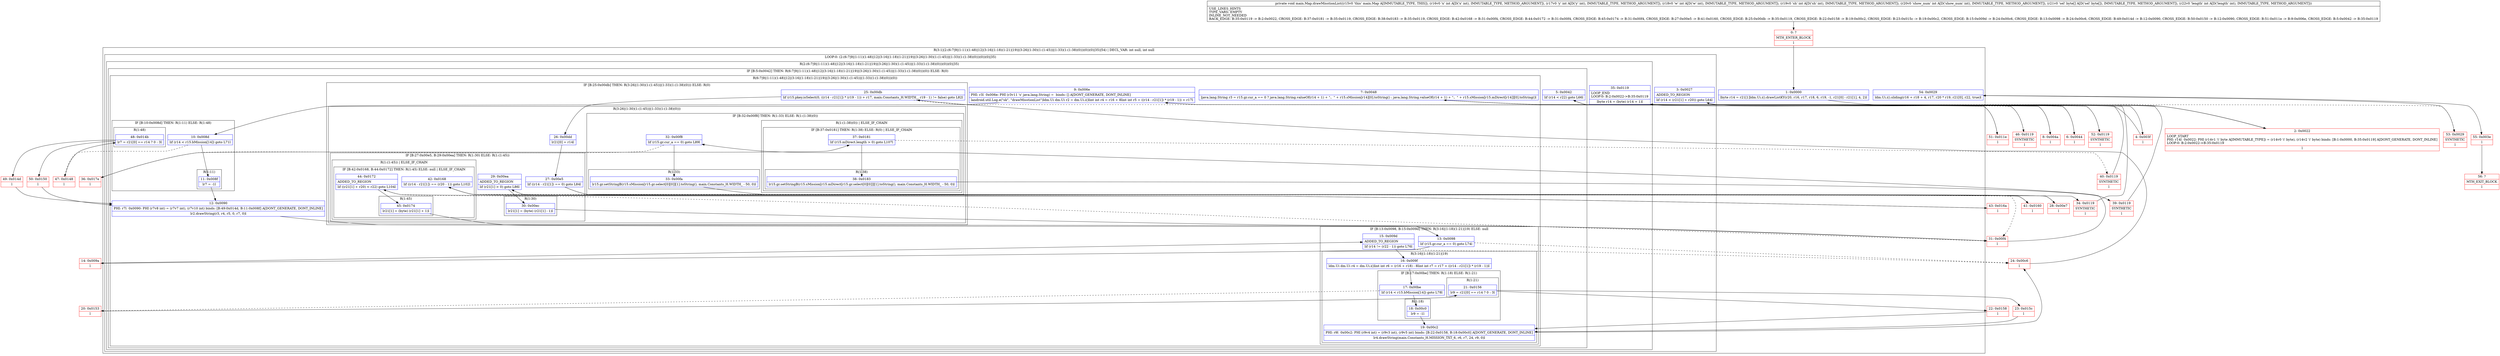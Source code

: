 digraph "CFG formain.Map.drawMisstionList(IIIII[BI)V" {
subgraph cluster_Region_385132695 {
label = "R(3:1|(2:(6:7|9|(1:11)(1:48)|12|(3:16|(1:18)(1:21)|19)|(3:26|(1:30)(1:(1:45))|(1:33)(1:(1:38)(0)))(0))(0)|35)|54) | DECL_VAR: int null, int null\l";
node [shape=record,color=blue];
Node_1 [shape=record,label="{1\:\ 0x0000|lbyte r14 = r21[1]ldm.Ui.i().drawListKY(r20, r16, r17, r18, 6, r19, \-1, r21[0] \- r21[1], 4, 2)l}"];
subgraph cluster_LoopRegion_883705007 {
label = "LOOP:0: (2:(6:7|9|(1:11)(1:48)|12|(3:16|(1:18)(1:21)|19)|(3:26|(1:30)(1:(1:45))|(1:33)(1:(1:38)(0)))(0))(0)|35)";
node [shape=record,color=blue];
Node_3 [shape=record,label="{3\:\ 0x0027|ADDED_TO_REGION\l|lif (r14 \< (r21[1] + r20)) goto L64l}"];
subgraph cluster_Region_961636865 {
label = "R(2:(6:7|9|(1:11)(1:48)|12|(3:16|(1:18)(1:21)|19)|(3:26|(1:30)(1:(1:45))|(1:33)(1:(1:38)(0)))(0))(0)|35)";
node [shape=record,color=blue];
subgraph cluster_IfRegion_1865703790 {
label = "IF [B:5:0x0042] THEN: R(6:7|9|(1:11)(1:48)|12|(3:16|(1:18)(1:21)|19)|(3:26|(1:30)(1:(1:45))|(1:33)(1:(1:38)(0)))(0)) ELSE: R(0)";
node [shape=record,color=blue];
Node_5 [shape=record,label="{5\:\ 0x0042|lif (r14 \< r22) goto L66l}"];
subgraph cluster_Region_1547164687 {
label = "R(6:7|9|(1:11)(1:48)|12|(3:16|(1:18)(1:21)|19)|(3:26|(1:30)(1:(1:45))|(1:33)(1:(1:38)(0)))(0))";
node [shape=record,color=blue];
Node_7 [shape=record,label="{7\:\ 0x0048|ljava.lang.String r3 = r15.gr.cur_a == 0 ? java.lang.String.valueOf(r14 + 1) + \"、\" + r15.sMission[r14][0].toString() : java.lang.String.valueOf(r14 + 1) + \"、\" + r15.sMission[r15.mDirect[r14]][0].toString()l}"];
Node_9 [shape=record,label="{9\:\ 0x006e|PHI: r3l  0x006e: PHI (r3v11 's' java.lang.String) =  binds: [] A[DONT_GENERATE, DONT_INLINE]\l|landroid.util.Log.e(\"sk\", \"drawMisstionList\")ldm.Ui dm.Ui r2 = dm.Ui.i()lint int r4 = r16 + 8lint int r5 = ((r14 \- r21[1]) * (r19 \- 1)) + r17l}"];
subgraph cluster_IfRegion_1854190826 {
label = "IF [B:10:0x008d] THEN: R(1:11) ELSE: R(1:48)";
node [shape=record,color=blue];
Node_10 [shape=record,label="{10\:\ 0x008d|lif (r14 \< r15.bMission[14]) goto L71l}"];
subgraph cluster_Region_783215160 {
label = "R(1:11)";
node [shape=record,color=blue];
Node_11 [shape=record,label="{11\:\ 0x008f|lr7 = \-1l}"];
}
subgraph cluster_Region_945495209 {
label = "R(1:48)";
node [shape=record,color=blue];
Node_48 [shape=record,label="{48\:\ 0x014b|lr7 = r21[0] == r14 ? 0 : 3l}"];
}
}
Node_12 [shape=record,label="{12\:\ 0x0090|PHI: r7l  0x0090: PHI (r7v8 int) = (r7v7 int), (r7v10 int) binds: [B:49:0x014d, B:11:0x008f] A[DONT_GENERATE, DONT_INLINE]\l|lr2.drawString(r3, r4, r5, 0, r7, 0)l}"];
subgraph cluster_IfRegion_1948788189 {
label = "IF [B:13:0x0098, B:15:0x009d] THEN: R(3:16|(1:18)(1:21)|19) ELSE: null";
node [shape=record,color=blue];
Node_13 [shape=record,label="{13\:\ 0x0098|lif (r15.gr.cur_a == 0) goto L74l}"];
Node_15 [shape=record,label="{15\:\ 0x009d|ADDED_TO_REGION\l|lif (r14 != (r22 \- 1)) goto L76l}"];
subgraph cluster_Region_371017971 {
label = "R(3:16|(1:18)(1:21)|19)";
node [shape=record,color=blue];
Node_16 [shape=record,label="{16\:\ 0x009f|ldm.Ui dm.Ui r4 = dm.Ui.i()lint int r6 = (r16 + r18) \- 8lint int r7 = r17 + ((r14 \- r21[1]) * (r19 \- 1))l}"];
subgraph cluster_IfRegion_1576373566 {
label = "IF [B:17:0x00be] THEN: R(1:18) ELSE: R(1:21)";
node [shape=record,color=blue];
Node_17 [shape=record,label="{17\:\ 0x00be|lif (r14 \< r15.bMission[14]) goto L78l}"];
subgraph cluster_Region_734688766 {
label = "R(1:18)";
node [shape=record,color=blue];
Node_18 [shape=record,label="{18\:\ 0x00c0|lr9 = \-1l}"];
}
subgraph cluster_Region_1026260093 {
label = "R(1:21)";
node [shape=record,color=blue];
Node_21 [shape=record,label="{21\:\ 0x0156|lr9 = r21[0] == r14 ? 0 : 3l}"];
}
}
Node_19 [shape=record,label="{19\:\ 0x00c2|PHI: r9l  0x00c2: PHI (r9v4 int) = (r9v3 int), (r9v5 int) binds: [B:22:0x0158, B:18:0x00c0] A[DONT_GENERATE, DONT_INLINE]\l|lr4.drawString(main.Constants_H.MISSION_TXT_6, r6, r7, 24, r9, 0)l}"];
}
}
subgraph cluster_IfRegion_144220360 {
label = "IF [B:25:0x00db] THEN: R(3:26|(1:30)(1:(1:45))|(1:33)(1:(1:38)(0))) ELSE: R(0)";
node [shape=record,color=blue];
Node_25 [shape=record,label="{25\:\ 0x00db|lif (r15.pkey.isSelect(0, ((r14 \- r21[1]) * (r19 \- 1)) + r17, main.Constants_H.WIDTH_, r19 \- 1) != false) goto L82l}"];
subgraph cluster_Region_1950231544 {
label = "R(3:26|(1:30)(1:(1:45))|(1:33)(1:(1:38)(0)))";
node [shape=record,color=blue];
Node_26 [shape=record,label="{26\:\ 0x00dd|lr21[0] = r14l}"];
subgraph cluster_IfRegion_97768508 {
label = "IF [B:27:0x00e5, B:29:0x00ea] THEN: R(1:30) ELSE: R(1:(1:45))";
node [shape=record,color=blue];
Node_27 [shape=record,label="{27\:\ 0x00e5|lif ((r14 \- r21[1]) == 0) goto L84l}"];
Node_29 [shape=record,label="{29\:\ 0x00ea|ADDED_TO_REGION\l|lif (r21[1] \> 0) goto L86l}"];
subgraph cluster_Region_1246489055 {
label = "R(1:30)";
node [shape=record,color=blue];
Node_30 [shape=record,label="{30\:\ 0x00ec|lr21[1] = (byte) (r21[1] \- 1)l}"];
}
subgraph cluster_Region_670817166 {
label = "R(1:(1:45)) | ELSE_IF_CHAIN\l";
node [shape=record,color=blue];
subgraph cluster_IfRegion_1677564015 {
label = "IF [B:42:0x0168, B:44:0x0172] THEN: R(1:45) ELSE: null | ELSE_IF_CHAIN\l";
node [shape=record,color=blue];
Node_42 [shape=record,label="{42\:\ 0x0168|lif ((r14 \- r21[1]) == (r20 \- 1)) goto L102l}"];
Node_44 [shape=record,label="{44\:\ 0x0172|ADDED_TO_REGION\l|lif ((r21[1] + r20) \< r22) goto L104l}"];
subgraph cluster_Region_1590812151 {
label = "R(1:45)";
node [shape=record,color=blue];
Node_45 [shape=record,label="{45\:\ 0x0174|lr21[1] = (byte) (r21[1] + 1)l}"];
}
}
}
}
subgraph cluster_IfRegion_1300170611 {
label = "IF [B:32:0x00f8] THEN: R(1:33) ELSE: R(1:(1:38)(0))";
node [shape=record,color=blue];
Node_32 [shape=record,label="{32\:\ 0x00f8|lif (r15.gr.cur_a == 0) goto L89l}"];
subgraph cluster_Region_1492064786 {
label = "R(1:33)";
node [shape=record,color=blue];
Node_33 [shape=record,label="{33\:\ 0x00fa|lr15.gr.setStringB(r15.sMission[r15.gr.select[0][0]][1].toString(), main.Constants_H.WIDTH_ \- 50, 0)l}"];
}
subgraph cluster_Region_565284138 {
label = "R(1:(1:38)(0)) | ELSE_IF_CHAIN\l";
node [shape=record,color=blue];
subgraph cluster_IfRegion_1910489742 {
label = "IF [B:37:0x0181] THEN: R(1:38) ELSE: R(0) | ELSE_IF_CHAIN\l";
node [shape=record,color=blue];
Node_37 [shape=record,label="{37\:\ 0x0181|lif (r15.mDirect.length \> 0) goto L107l}"];
subgraph cluster_Region_1143867225 {
label = "R(1:38)";
node [shape=record,color=blue];
Node_38 [shape=record,label="{38\:\ 0x0183|lr15.gr.setStringB(r15.sMission[r15.mDirect[r15.gr.select[0][0]]][1].toString(), main.Constants_H.WIDTH_ \- 50, 0)l}"];
}
subgraph cluster_Region_1689369156 {
label = "R(0)";
node [shape=record,color=blue];
}
}
}
}
}
subgraph cluster_Region_1229234981 {
label = "R(0)";
node [shape=record,color=blue];
}
}
}
subgraph cluster_Region_1182843697 {
label = "R(0)";
node [shape=record,color=blue];
}
}
Node_35 [shape=record,label="{35\:\ 0x0119|LOOP_END\lLOOP:0: B:2:0x0022\-\>B:35:0x0119\l|lbyte r14 = (byte) (r14 + 1)l}"];
}
}
Node_54 [shape=record,label="{54\:\ 0x0029|ldm.Ui.i().sliding(r16 + r18 + 4, r17, r20 * r19, r21[0], r22, true)l}"];
}
Node_0 [shape=record,color=red,label="{0\:\ ?|MTH_ENTER_BLOCK\l|l}"];
Node_2 [shape=record,color=red,label="{2\:\ 0x0022|LOOP_START\lPHI: r14l  0x0022: PHI (r14v1 'i' byte A[IMMUTABLE_TYPE]) = (r14v0 'i' byte), (r14v2 'i' byte) binds: [B:1:0x0000, B:35:0x0119] A[DONT_GENERATE, DONT_INLINE]\lLOOP:0: B:2:0x0022\-\>B:35:0x0119\l|l}"];
Node_4 [shape=record,color=red,label="{4\:\ 0x003f|l}"];
Node_6 [shape=record,color=red,label="{6\:\ 0x0044|l}"];
Node_8 [shape=record,color=red,label="{8\:\ 0x004a|l}"];
Node_14 [shape=record,color=red,label="{14\:\ 0x009a|l}"];
Node_20 [shape=record,color=red,label="{20\:\ 0x0153|l}"];
Node_22 [shape=record,color=red,label="{22\:\ 0x0158|l}"];
Node_23 [shape=record,color=red,label="{23\:\ 0x015c|l}"];
Node_24 [shape=record,color=red,label="{24\:\ 0x00c6|l}"];
Node_28 [shape=record,color=red,label="{28\:\ 0x00e7|l}"];
Node_31 [shape=record,color=red,label="{31\:\ 0x00f4|l}"];
Node_34 [shape=record,color=red,label="{34\:\ 0x0119|SYNTHETIC\l|l}"];
Node_36 [shape=record,color=red,label="{36\:\ 0x017e|l}"];
Node_39 [shape=record,color=red,label="{39\:\ 0x0119|SYNTHETIC\l|l}"];
Node_40 [shape=record,color=red,label="{40\:\ 0x0119|SYNTHETIC\l|l}"];
Node_41 [shape=record,color=red,label="{41\:\ 0x0160|l}"];
Node_43 [shape=record,color=red,label="{43\:\ 0x016a|l}"];
Node_46 [shape=record,color=red,label="{46\:\ 0x0119|SYNTHETIC\l|l}"];
Node_47 [shape=record,color=red,label="{47\:\ 0x0148|l}"];
Node_49 [shape=record,color=red,label="{49\:\ 0x014d|l}"];
Node_50 [shape=record,color=red,label="{50\:\ 0x0150|l}"];
Node_51 [shape=record,color=red,label="{51\:\ 0x011e|l}"];
Node_52 [shape=record,color=red,label="{52\:\ 0x0119|SYNTHETIC\l|l}"];
Node_53 [shape=record,color=red,label="{53\:\ 0x0029|SYNTHETIC\l|l}"];
Node_55 [shape=record,color=red,label="{55\:\ 0x003e|l}"];
Node_56 [shape=record,color=red,label="{56\:\ ?|MTH_EXIT_BLOCK\l|l}"];
MethodNode[shape=record,label="{private void main.Map.drawMisstionList((r15v0 'this' main.Map A[IMMUTABLE_TYPE, THIS]), (r16v0 'x' int A[D('x' int), IMMUTABLE_TYPE, METHOD_ARGUMENT]), (r17v0 'y' int A[D('y' int), IMMUTABLE_TYPE, METHOD_ARGUMENT]), (r18v0 'w' int A[D('w' int), IMMUTABLE_TYPE, METHOD_ARGUMENT]), (r19v0 'sh' int A[D('sh' int), IMMUTABLE_TYPE, METHOD_ARGUMENT]), (r20v0 'show_num' int A[D('show_num' int), IMMUTABLE_TYPE, METHOD_ARGUMENT]), (r21v0 'sel' byte[] A[D('sel' byte[]), IMMUTABLE_TYPE, METHOD_ARGUMENT]), (r22v0 'length' int A[D('length' int), IMMUTABLE_TYPE, METHOD_ARGUMENT]))  | USE_LINES_HINTS\lTYPE_VARS: EMPTY\lINLINE_NOT_NEEDED\lBACK_EDGE: B:35:0x0119 \-\> B:2:0x0022, CROSS_EDGE: B:37:0x0181 \-\> B:35:0x0119, CROSS_EDGE: B:38:0x0183 \-\> B:35:0x0119, CROSS_EDGE: B:42:0x0168 \-\> B:31:0x00f4, CROSS_EDGE: B:44:0x0172 \-\> B:31:0x00f4, CROSS_EDGE: B:45:0x0174 \-\> B:31:0x00f4, CROSS_EDGE: B:27:0x00e5 \-\> B:41:0x0160, CROSS_EDGE: B:25:0x00db \-\> B:35:0x0119, CROSS_EDGE: B:22:0x0158 \-\> B:19:0x00c2, CROSS_EDGE: B:23:0x015c \-\> B:19:0x00c2, CROSS_EDGE: B:15:0x009d \-\> B:24:0x00c6, CROSS_EDGE: B:13:0x0098 \-\> B:24:0x00c6, CROSS_EDGE: B:49:0x014d \-\> B:12:0x0090, CROSS_EDGE: B:50:0x0150 \-\> B:12:0x0090, CROSS_EDGE: B:51:0x011e \-\> B:9:0x006e, CROSS_EDGE: B:5:0x0042 \-\> B:35:0x0119\l}"];
MethodNode -> Node_0;
Node_1 -> Node_2;
Node_3 -> Node_4;
Node_3 -> Node_53[style=dashed];
Node_5 -> Node_6;
Node_5 -> Node_52[style=dashed];
Node_7 -> Node_8;
Node_7 -> Node_51;
Node_9 -> Node_10;
Node_10 -> Node_11;
Node_10 -> Node_47[style=dashed];
Node_11 -> Node_12;
Node_48 -> Node_49;
Node_48 -> Node_50;
Node_12 -> Node_13;
Node_13 -> Node_14;
Node_13 -> Node_24[style=dashed];
Node_15 -> Node_16;
Node_15 -> Node_24[style=dashed];
Node_16 -> Node_17;
Node_17 -> Node_18;
Node_17 -> Node_20[style=dashed];
Node_18 -> Node_19;
Node_21 -> Node_22;
Node_21 -> Node_23;
Node_19 -> Node_24;
Node_25 -> Node_26;
Node_25 -> Node_46[style=dashed];
Node_26 -> Node_27;
Node_27 -> Node_28;
Node_27 -> Node_41[style=dashed];
Node_29 -> Node_30;
Node_29 -> Node_41[style=dashed];
Node_30 -> Node_31;
Node_42 -> Node_31[style=dashed];
Node_42 -> Node_43;
Node_44 -> Node_31[style=dashed];
Node_44 -> Node_45;
Node_45 -> Node_31;
Node_32 -> Node_33;
Node_32 -> Node_36[style=dashed];
Node_33 -> Node_34;
Node_37 -> Node_38;
Node_37 -> Node_40[style=dashed];
Node_38 -> Node_39;
Node_35 -> Node_2;
Node_54 -> Node_55;
Node_0 -> Node_1;
Node_2 -> Node_3;
Node_4 -> Node_5;
Node_6 -> Node_7;
Node_8 -> Node_9;
Node_14 -> Node_15;
Node_20 -> Node_21;
Node_22 -> Node_19;
Node_23 -> Node_19;
Node_24 -> Node_25;
Node_28 -> Node_29;
Node_31 -> Node_32;
Node_34 -> Node_35;
Node_36 -> Node_37;
Node_39 -> Node_35;
Node_40 -> Node_35;
Node_41 -> Node_42;
Node_43 -> Node_44;
Node_46 -> Node_35;
Node_47 -> Node_48;
Node_49 -> Node_12;
Node_50 -> Node_12;
Node_51 -> Node_9;
Node_52 -> Node_35;
Node_53 -> Node_54;
Node_55 -> Node_56;
}

